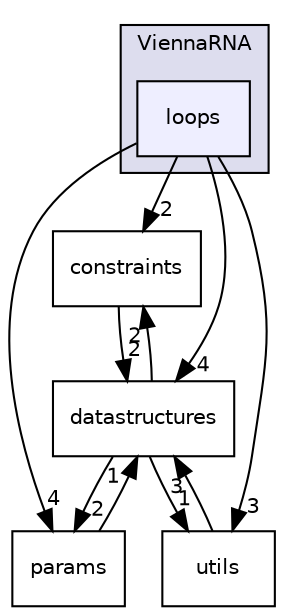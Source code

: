 digraph "ViennaRNA/loops" {
  bgcolor=transparent;
  compound=true
  node [ fontsize="10", fontname="Helvetica"];
  edge [ labelfontsize="10", labelfontname="Helvetica"];
  subgraph clusterdir_b65dce601f6c2aa1a9f53e1dbd97d018 {
    graph [ bgcolor="#ddddee", pencolor="black", label="ViennaRNA" fontname="Helvetica", fontsize="10", URL="dir_b65dce601f6c2aa1a9f53e1dbd97d018.html"]
  dir_e0244ac7ebefc16cab8ba03c1831bb2c [shape=box, label="loops", style="filled", fillcolor="#eeeeff", pencolor="black", URL="dir_e0244ac7ebefc16cab8ba03c1831bb2c.html"];
  }
  dir_fca7cdd19784fbd943eb50b086bcba79 [shape=box label="constraints" URL="dir_fca7cdd19784fbd943eb50b086bcba79.html"];
  dir_788695b667a2248eec3656daa7404354 [shape=box label="params" URL="dir_788695b667a2248eec3656daa7404354.html"];
  dir_99e275c152145741e4b8bbe1e7e65f5d [shape=box label="datastructures" URL="dir_99e275c152145741e4b8bbe1e7e65f5d.html"];
  dir_1ed026dd4a6b3990a24ff2e0510f1e28 [shape=box label="utils" URL="dir_1ed026dd4a6b3990a24ff2e0510f1e28.html"];
  dir_fca7cdd19784fbd943eb50b086bcba79->dir_99e275c152145741e4b8bbe1e7e65f5d [headlabel="2", labeldistance=1.5 headhref="dir_000002_000001.html"];
  dir_788695b667a2248eec3656daa7404354->dir_99e275c152145741e4b8bbe1e7e65f5d [headlabel="1", labeldistance=1.5 headhref="dir_000007_000001.html"];
  dir_99e275c152145741e4b8bbe1e7e65f5d->dir_fca7cdd19784fbd943eb50b086bcba79 [headlabel="2", labeldistance=1.5 headhref="dir_000001_000002.html"];
  dir_99e275c152145741e4b8bbe1e7e65f5d->dir_788695b667a2248eec3656daa7404354 [headlabel="2", labeldistance=1.5 headhref="dir_000001_000007.html"];
  dir_99e275c152145741e4b8bbe1e7e65f5d->dir_1ed026dd4a6b3990a24ff2e0510f1e28 [headlabel="1", labeldistance=1.5 headhref="dir_000001_000008.html"];
  dir_e0244ac7ebefc16cab8ba03c1831bb2c->dir_fca7cdd19784fbd943eb50b086bcba79 [headlabel="2", labeldistance=1.5 headhref="dir_000005_000002.html"];
  dir_e0244ac7ebefc16cab8ba03c1831bb2c->dir_788695b667a2248eec3656daa7404354 [headlabel="4", labeldistance=1.5 headhref="dir_000005_000007.html"];
  dir_e0244ac7ebefc16cab8ba03c1831bb2c->dir_99e275c152145741e4b8bbe1e7e65f5d [headlabel="4", labeldistance=1.5 headhref="dir_000005_000001.html"];
  dir_e0244ac7ebefc16cab8ba03c1831bb2c->dir_1ed026dd4a6b3990a24ff2e0510f1e28 [headlabel="3", labeldistance=1.5 headhref="dir_000005_000008.html"];
  dir_1ed026dd4a6b3990a24ff2e0510f1e28->dir_99e275c152145741e4b8bbe1e7e65f5d [headlabel="3", labeldistance=1.5 headhref="dir_000008_000001.html"];
}
